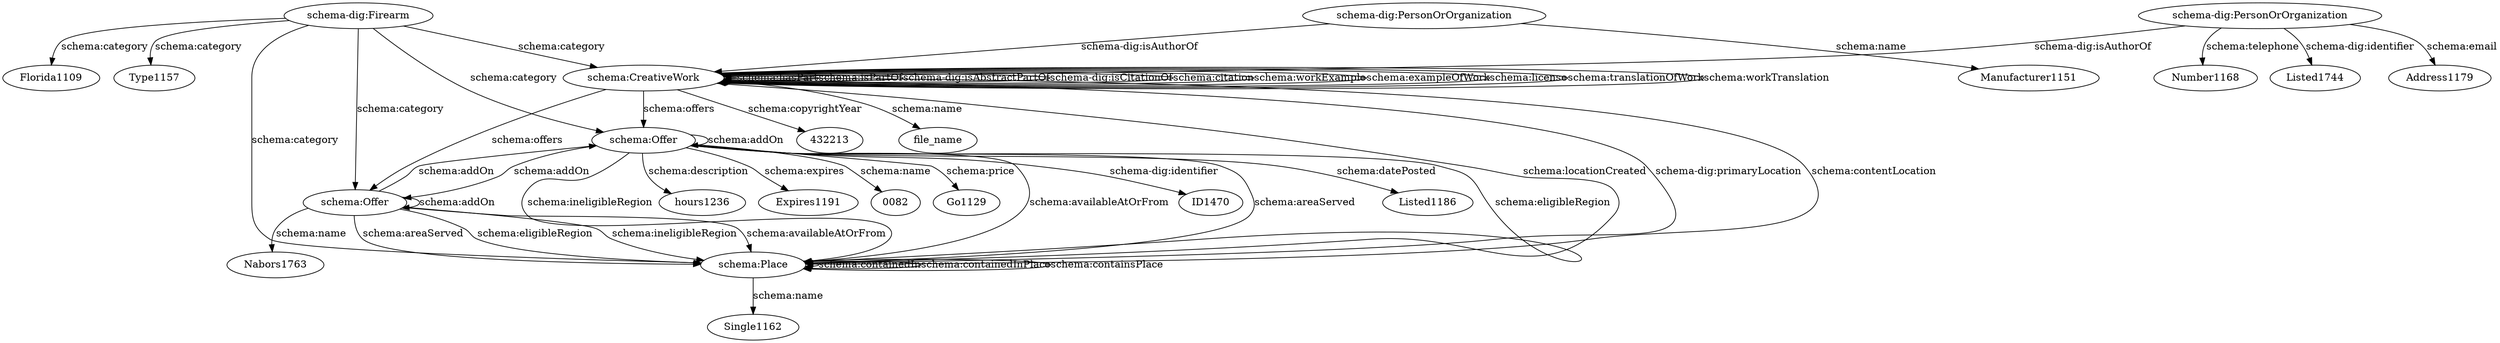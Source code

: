 digraph {
  "432213" [type=attribute_name,label="432213"]
  Florida1109 [type=attribute_name,label=Florida1109]
  "schema-dig:Firearm1" [type=class_uri,label="schema-dig:Firearm"]
  Type1157 [type=attribute_name,label=Type1157]
  Listed1744 [type=attribute_name,label=Listed1744]
  "schema-dig:PersonOrOrganization1" [type=class_uri,label="schema-dig:PersonOrOrganization"]
  Address1179 [type=attribute_name,label=Address1179]
  Number1168 [type=attribute_name,label=Number1168]
  Manufacturer1151 [type=attribute_name,label=Manufacturer1151]
  "schema-dig:PersonOrOrganization2" [type=class_uri,label="schema-dig:PersonOrOrganization"]
  "schema:CreativeWork1" [type=class_uri,label="schema:CreativeWork"]
  file_name [type=attribute_name,label=file_name]
  ID1470 [type=attribute_name,label=ID1470]
  "schema:Offer1" [type=class_uri,label="schema:Offer"]
  Listed1186 [type=attribute_name,label=Listed1186]
  hours1236 [type=attribute_name,label=hours1236]
  Expires1191 [type=attribute_name,label=Expires1191]
  "0082" [type=attribute_name,label="0082"]
  Go1129 [type=attribute_name,label=Go1129]
  Nabors1763 [type=attribute_name,label=Nabors1763]
  "schema:Offer2" [type=class_uri,label="schema:Offer"]
  Single1162 [type=attribute_name,label=Single1162]
  "schema:Place1" [type=class_uri,label="schema:Place"]
  "schema-dig:Firearm1" -> Florida1109 [label="schema:category",type=st_property_uri]
  "schema-dig:Firearm1" -> Type1157 [label="schema:category",type=st_property_uri]
  "schema-dig:PersonOrOrganization1" -> Listed1744 [label="schema-dig:identifier",type=st_property_uri]
  "schema-dig:PersonOrOrganization1" -> Address1179 [label="schema:email",type=st_property_uri]
  "schema-dig:PersonOrOrganization1" -> Number1168 [label="schema:telephone",type=st_property_uri]
  "schema-dig:PersonOrOrganization2" -> Manufacturer1151 [label="schema:name",type=st_property_uri]
  "schema:CreativeWork1" -> "432213" [label="schema:copyrightYear",type=st_property_uri]
  "schema:CreativeWork1" -> file_name [label="schema:name",type=st_property_uri]
  "schema:Offer1" -> ID1470 [label="schema-dig:identifier",type=st_property_uri]
  "schema:Offer1" -> Listed1186 [label="schema:datePosted",type=st_property_uri]
  "schema:Offer1" -> hours1236 [label="schema:description",type=st_property_uri]
  "schema:Offer1" -> Expires1191 [label="schema:expires",type=st_property_uri]
  "schema:Offer1" -> "0082" [label="schema:name",type=st_property_uri]
  "schema:Offer1" -> Go1129 [label="schema:price",type=st_property_uri]
  "schema:Offer2" -> Nabors1763 [label="schema:name",type=st_property_uri]
  "schema:Place1" -> Single1162 [label="schema:name",type=st_property_uri]
  "schema-dig:PersonOrOrganization1" -> "schema:CreativeWork1" [label="schema-dig:isAuthorOf",type=direct_property_uri,weight=1]
  "schema-dig:PersonOrOrganization2" -> "schema:CreativeWork1" [label="schema-dig:isAuthorOf",type=direct_property_uri,weight=1]
  "schema:CreativeWork1" -> "schema:CreativeWork1" [label="schema:hasPart",type=direct_property_uri,weight=1]
  "schema:CreativeWork1" -> "schema:CreativeWork1" [label="schema:isPartOf",type=direct_property_uri,weight=1]
  "schema:CreativeWork1" -> "schema:CreativeWork1" [label="schema-dig:isAbstractPartOf",type=direct_property_uri,weight=1]
  "schema:CreativeWork1" -> "schema:CreativeWork1" [label="schema-dig:isCitationOf",type=direct_property_uri,weight=1]
  "schema:CreativeWork1" -> "schema:CreativeWork1" [label="schema:citation",type=direct_property_uri,weight=1]
  "schema:CreativeWork1" -> "schema:CreativeWork1" [label="schema:workExample",type=direct_property_uri,weight=1]
  "schema:CreativeWork1" -> "schema:CreativeWork1" [label="schema:exampleOfWork",type=direct_property_uri,weight=1]
  "schema:CreativeWork1" -> "schema:CreativeWork1" [label="schema:license",type=direct_property_uri,weight=1]
  "schema:CreativeWork1" -> "schema:CreativeWork1" [label="schema:translationOfWork",type=direct_property_uri,weight=1]
  "schema:CreativeWork1" -> "schema:CreativeWork1" [label="schema:workTranslation",type=direct_property_uri,weight=1]
  "schema:CreativeWork1" -> "schema:Offer1" [label="schema:offers",type=direct_property_uri,weight=1]
  "schema:CreativeWork1" -> "schema:Offer2" [label="schema:offers",type=direct_property_uri,weight=1]
  "schema:CreativeWork1" -> "schema:Place1" [label="schema:locationCreated",type=direct_property_uri,weight=1]
  "schema:CreativeWork1" -> "schema:Place1" [label="schema-dig:primaryLocation",type=direct_property_uri,weight=1]
  "schema:CreativeWork1" -> "schema:Place1" [label="schema:contentLocation",type=direct_property_uri,weight=1]
  "schema:Offer1" -> "schema:Offer1" [label="schema:addOn",type=direct_property_uri,weight=1]
  "schema:Offer1" -> "schema:Offer2" [label="schema:addOn",type=direct_property_uri,weight=1]
  "schema:Offer2" -> "schema:Offer1" [label="schema:addOn",type=direct_property_uri,weight=1]
  "schema:Offer2" -> "schema:Offer2" [label="schema:addOn",type=direct_property_uri,weight=1]
  "schema:Offer1" -> "schema:Place1" [label="schema:ineligibleRegion",type=direct_property_uri,weight=1]
  "schema:Offer2" -> "schema:Place1" [label="schema:ineligibleRegion",type=direct_property_uri,weight=1]
  "schema:Offer1" -> "schema:Place1" [label="schema:availableAtOrFrom",type=direct_property_uri,weight=1]
  "schema:Offer2" -> "schema:Place1" [label="schema:availableAtOrFrom",type=direct_property_uri,weight=1]
  "schema:Offer1" -> "schema:Place1" [label="schema:areaServed",type=direct_property_uri,weight=1]
  "schema:Offer2" -> "schema:Place1" [label="schema:areaServed",type=direct_property_uri,weight=1]
  "schema:Offer1" -> "schema:Place1" [label="schema:eligibleRegion",type=direct_property_uri,weight=1]
  "schema:Offer2" -> "schema:Place1" [label="schema:eligibleRegion",type=direct_property_uri,weight=1]
  "schema:Place1" -> "schema:Place1" [label="schema:containedIn",type=direct_property_uri,weight=1]
  "schema:Place1" -> "schema:Place1" [label="schema:containedInPlace",type=direct_property_uri,weight=1]
  "schema:Place1" -> "schema:Place1" [label="schema:containsPlace",type=direct_property_uri,weight=1]
  "schema-dig:Firearm1" -> "schema:CreativeWork1" [label="schema:category",type=inherited,weight=4]
  "schema-dig:Firearm1" -> "schema:Offer1" [label="schema:category",type=inherited,weight=4]
  "schema-dig:Firearm1" -> "schema:Offer2" [label="schema:category",type=inherited,weight=4]
  "schema-dig:Firearm1" -> "schema:Place1" [label="schema:category",type=inherited,weight=4]
}
